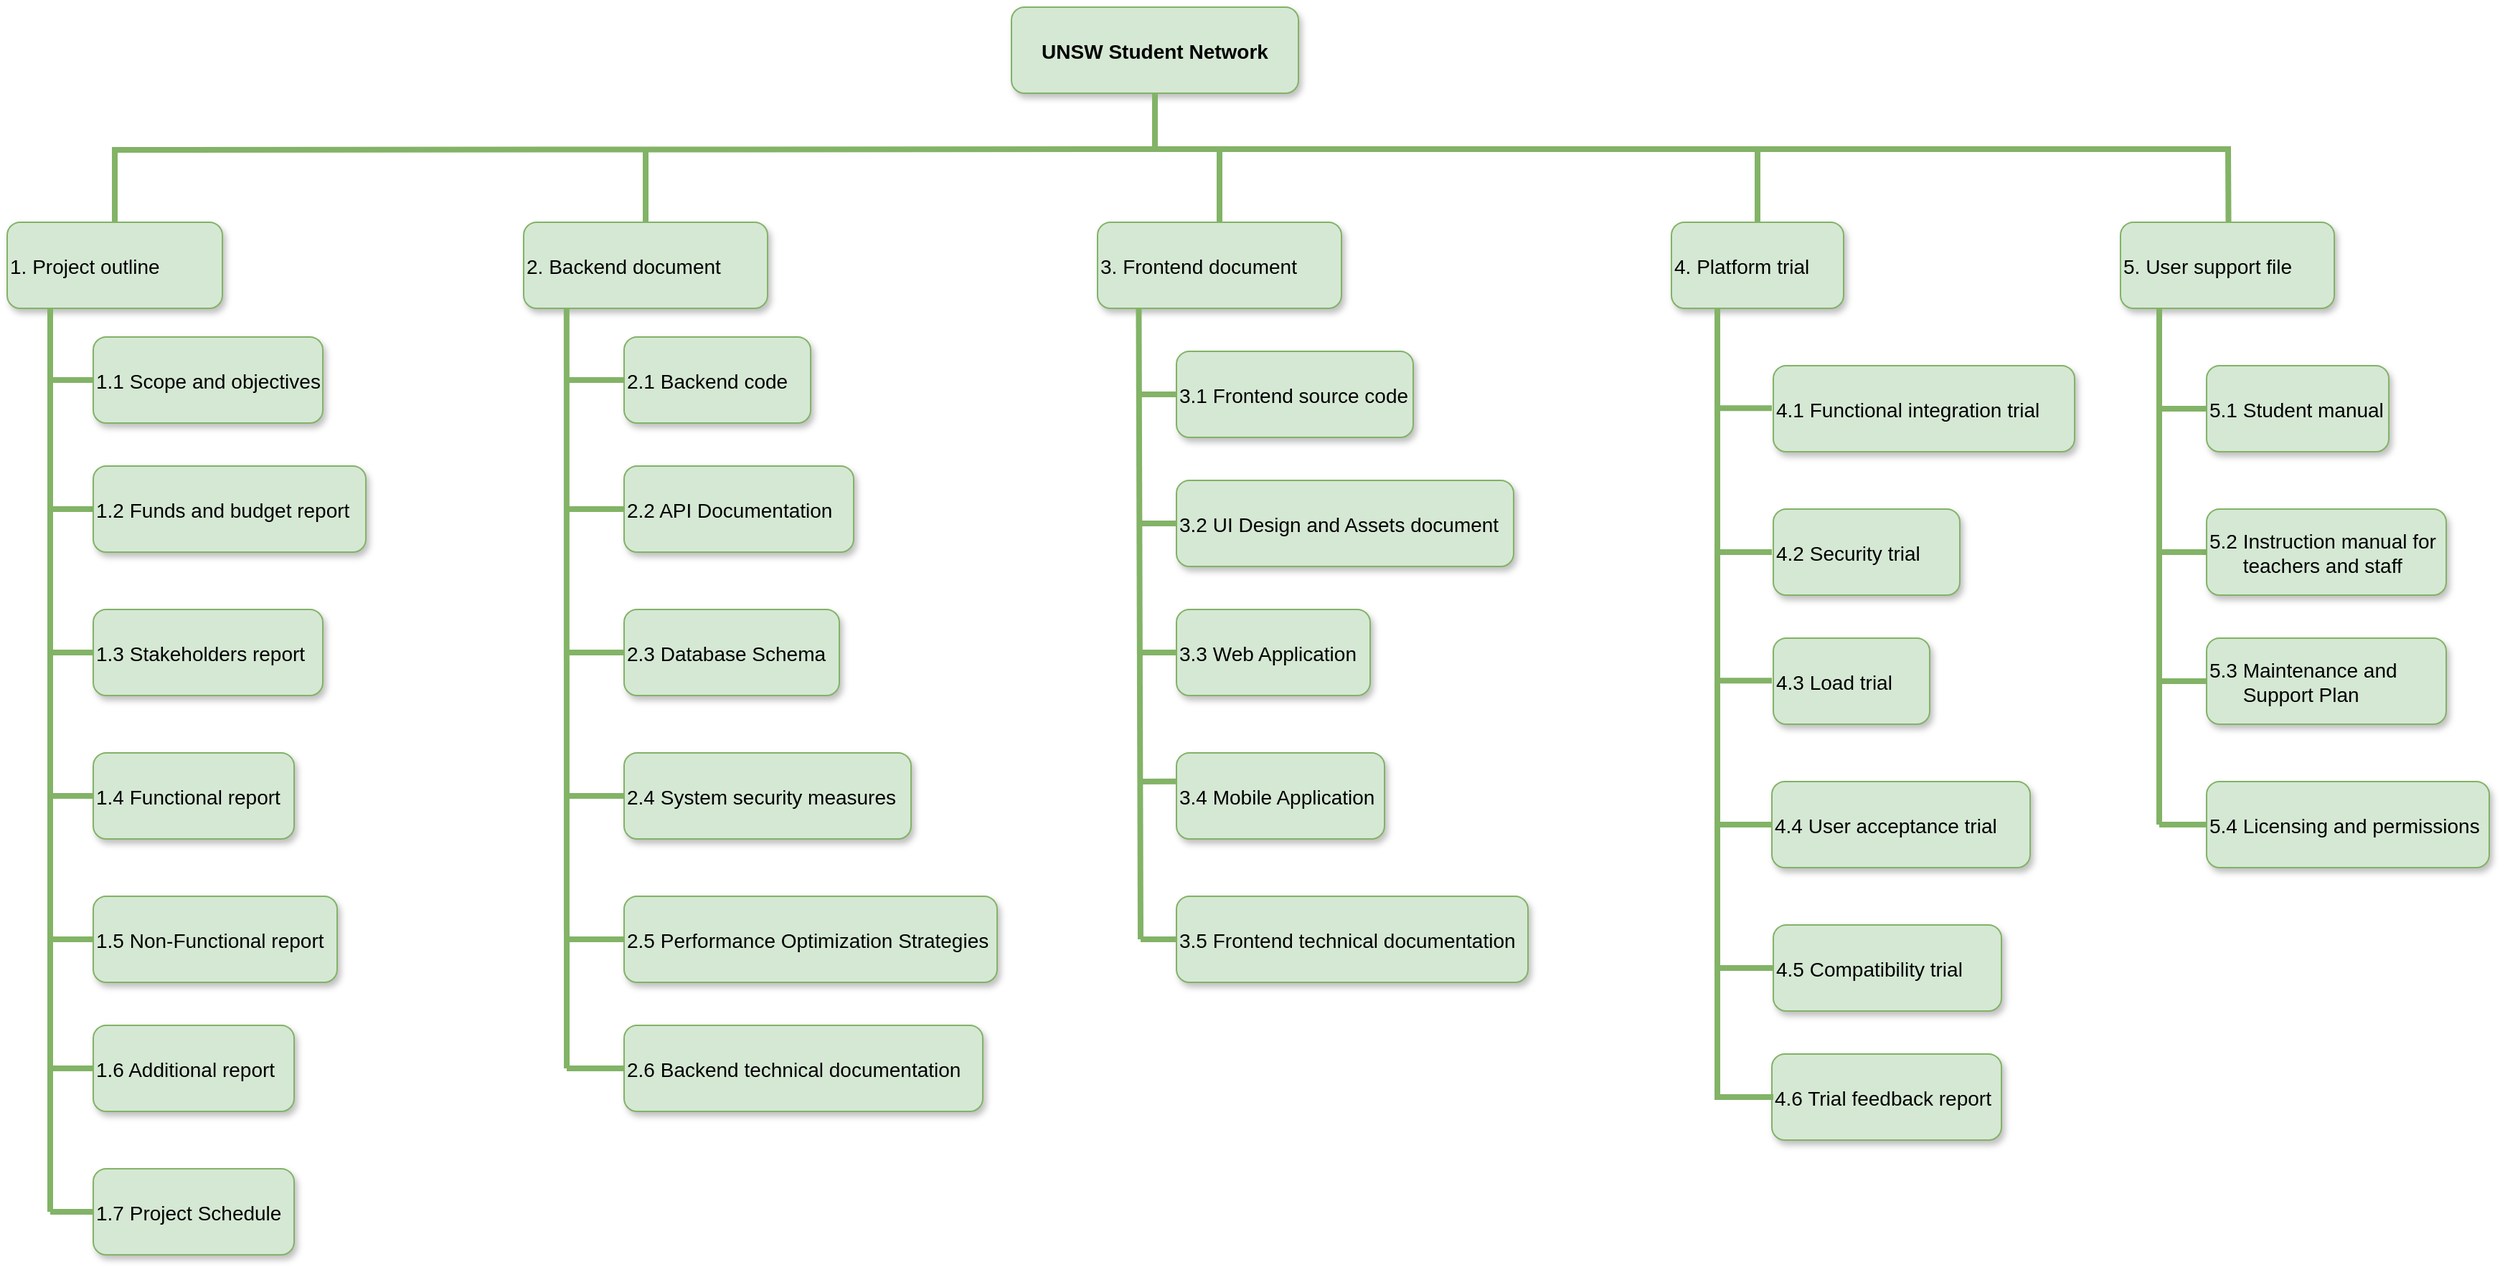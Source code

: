 <mxfile version="21.8.2" type="github">
  <diagram name="Page-1" id="97916047-d0de-89f5-080d-49f4d83e522f">
    <mxGraphModel dx="1793" dy="978" grid="1" gridSize="10" guides="1" tooltips="1" connect="1" arrows="1" fold="1" page="1" pageScale="1.5" pageWidth="1169" pageHeight="827" background="none" math="0" shadow="0">
      <root>
        <mxCell id="0" />
        <mxCell id="1" parent="0" />
        <mxCell id="2" value="UNSW Student Network" style="rounded=1;fillColor=#d5e8d4;strokeColor=#82b366;shadow=1;fontStyle=1;fontSize=14;align=center;" parent="1" vertex="1">
          <mxGeometry x="710" y="180" width="200" height="60" as="geometry" />
        </mxCell>
        <mxCell id="6" value="1. Project outline" style="rounded=1;fillColor=#d5e8d4;strokeColor=#82b366;shadow=1;fontStyle=0;fontSize=14;align=left;" parent="1" vertex="1">
          <mxGeometry x="10" y="330" width="150" height="60" as="geometry" />
        </mxCell>
        <mxCell id="spksn7wkr87Tgkmr4TmV-58" value="" style="elbow=vertical;strokeWidth=4;endArrow=none;endFill=0;fontStyle=0;strokeColor=#82b366;fillColor=#d5e8d4;exitX=0.5;exitY=1;exitDx=0;exitDy=0;edgeStyle=orthogonalEdgeStyle;align=left;" parent="1" edge="1">
          <mxGeometry x="22" y="165.5" width="100" height="100" as="geometry">
            <mxPoint x="40" y="390" as="sourcePoint" />
            <mxPoint x="40" y="1020" as="targetPoint" />
          </mxGeometry>
        </mxCell>
        <mxCell id="spksn7wkr87Tgkmr4TmV-60" value="1.1 Scope and objectives" style="rounded=1;fillColor=#d5e8d4;strokeColor=#82B366;shadow=1;fontStyle=0;fontSize=14;align=left;" parent="1" vertex="1">
          <mxGeometry x="70" y="410" width="160" height="60" as="geometry" />
        </mxCell>
        <mxCell id="spksn7wkr87Tgkmr4TmV-61" value="" style="endArrow=none;html=1;rounded=1;entryX=0;entryY=0.5;entryDx=0;entryDy=0;strokeColor=#82B366;strokeWidth=4;endFill=0;fontStyle=0;align=left;" parent="1" target="spksn7wkr87Tgkmr4TmV-60" edge="1">
          <mxGeometry width="50" height="50" relative="1" as="geometry">
            <mxPoint x="40" y="440" as="sourcePoint" />
            <mxPoint x="130" y="540" as="targetPoint" />
          </mxGeometry>
        </mxCell>
        <mxCell id="spksn7wkr87Tgkmr4TmV-63" value="" style="endArrow=none;html=1;rounded=1;entryX=0;entryY=0.5;entryDx=0;entryDy=0;strokeColor=#82B366;strokeWidth=4;endFill=0;fontStyle=0;align=left;" parent="1" target="spksn7wkr87Tgkmr4TmV-62" edge="1">
          <mxGeometry width="50" height="50" relative="1" as="geometry">
            <mxPoint x="40" y="530" as="sourcePoint" />
            <mxPoint x="100" y="450" as="targetPoint" />
          </mxGeometry>
        </mxCell>
        <mxCell id="spksn7wkr87Tgkmr4TmV-64" value="1.3 Stakeholders report" style="rounded=1;fillColor=#d5e8d4;strokeColor=#82B366;shadow=1;fontStyle=0;fontSize=14;align=left;" parent="1" vertex="1">
          <mxGeometry x="70" y="600" width="160" height="60" as="geometry" />
        </mxCell>
        <mxCell id="spksn7wkr87Tgkmr4TmV-65" value="" style="endArrow=none;html=1;rounded=1;entryX=0;entryY=0.5;entryDx=0;entryDy=0;strokeColor=#82B366;strokeWidth=4;endFill=0;fontStyle=0;align=left;" parent="1" target="spksn7wkr87Tgkmr4TmV-64" edge="1">
          <mxGeometry width="50" height="50" relative="1" as="geometry">
            <mxPoint x="40" y="630" as="sourcePoint" />
            <mxPoint x="100" y="540" as="targetPoint" />
          </mxGeometry>
        </mxCell>
        <mxCell id="spksn7wkr87Tgkmr4TmV-66" value="1.7 Project Schedule" style="rounded=1;fillColor=#d5e8d4;strokeColor=#82B366;shadow=1;fontStyle=0;fontSize=14;align=left;" parent="1" vertex="1">
          <mxGeometry x="70" y="990" width="140" height="60" as="geometry" />
        </mxCell>
        <mxCell id="spksn7wkr87Tgkmr4TmV-78" style="edgeStyle=orthogonalEdgeStyle;rounded=0;orthogonalLoop=1;jettySize=auto;html=1;exitX=0.5;exitY=1;exitDx=0;exitDy=0;fontStyle=0;align=left;" parent="1" edge="1">
          <mxGeometry relative="1" as="geometry">
            <mxPoint x="180" y="870" as="sourcePoint" />
            <mxPoint x="180" y="870" as="targetPoint" />
          </mxGeometry>
        </mxCell>
        <mxCell id="spksn7wkr87Tgkmr4TmV-86" value="3. Frontend document" style="rounded=1;fillColor=#d5e8d4;strokeColor=#82b366;shadow=1;fontStyle=0;fontSize=14;align=left;" parent="1" vertex="1">
          <mxGeometry x="770" y="330" width="170" height="60" as="geometry" />
        </mxCell>
        <mxCell id="spksn7wkr87Tgkmr4TmV-97" value="3.4 Mobile Application" style="rounded=1;fillColor=#d5e8d4;strokeColor=#82B366;shadow=1;fontStyle=0;fontSize=14;align=left;" parent="1" vertex="1">
          <mxGeometry x="825" y="700" width="145" height="60" as="geometry" />
        </mxCell>
        <mxCell id="spksn7wkr87Tgkmr4TmV-99" value="3.3 Web Application" style="rounded=1;fillColor=#d5e8d4;strokeColor=#82B366;shadow=1;fontStyle=0;fontSize=14;align=left;" parent="1" vertex="1">
          <mxGeometry x="825" y="600" width="135" height="60" as="geometry" />
        </mxCell>
        <mxCell id="spksn7wkr87Tgkmr4TmV-100" value="3.1 Frontend source code" style="rounded=1;fillColor=#d5e8d4;strokeColor=#82B366;shadow=1;fontStyle=0;fontSize=14;align=left;" parent="1" vertex="1">
          <mxGeometry x="825" y="420" width="165" height="60" as="geometry" />
        </mxCell>
        <mxCell id="spksn7wkr87Tgkmr4TmV-103" value="4. Platform trial" style="rounded=1;fillColor=#d5e8d4;strokeColor=#82b366;shadow=1;fontStyle=0;fontSize=14;align=left;" parent="1" vertex="1">
          <mxGeometry x="1170" y="330" width="120" height="60" as="geometry" />
        </mxCell>
        <mxCell id="spksn7wkr87Tgkmr4TmV-104" value="4.1 Functional integration trial" style="rounded=1;fillColor=#d5e8d4;strokeColor=#82b366;shadow=1;fontStyle=0;fontSize=14;align=left;" parent="1" vertex="1">
          <mxGeometry x="1241" y="430" width="210" height="60" as="geometry" />
        </mxCell>
        <mxCell id="spksn7wkr87Tgkmr4TmV-105" value="" style="endArrow=none;html=1;rounded=1;strokeColor=#82B366;strokeWidth=4;endFill=0;exitX=0.25;exitY=1;exitDx=0;exitDy=0;fontStyle=0;align=left;" parent="1" edge="1">
          <mxGeometry width="50" height="50" relative="1" as="geometry">
            <mxPoint x="1202" y="390" as="sourcePoint" />
            <mxPoint x="1202" y="940" as="targetPoint" />
          </mxGeometry>
        </mxCell>
        <mxCell id="spksn7wkr87Tgkmr4TmV-106" value="4.2 Security trial" style="rounded=1;fillColor=#d5e8d4;strokeColor=#82b366;shadow=1;fontStyle=0;fontSize=14;align=left;" parent="1" vertex="1">
          <mxGeometry x="1241" y="530" width="130" height="60" as="geometry" />
        </mxCell>
        <mxCell id="spksn7wkr87Tgkmr4TmV-107" value="4.3 Load trial" style="rounded=1;fillColor=#d5e8d4;strokeColor=#82b366;shadow=1;fontStyle=0;fontSize=14;align=left;" parent="1" vertex="1">
          <mxGeometry x="1241" y="620" width="109" height="60" as="geometry" />
        </mxCell>
        <mxCell id="spksn7wkr87Tgkmr4TmV-108" value="4.4 User acceptance trial" style="rounded=1;fillColor=#d5e8d4;strokeColor=#82b366;shadow=1;fontStyle=0;fontSize=14;align=left;" parent="1" vertex="1">
          <mxGeometry x="1240" y="720" width="180" height="60" as="geometry" />
        </mxCell>
        <mxCell id="spksn7wkr87Tgkmr4TmV-127" value="5. User support file" style="rounded=1;fillColor=#d5e8d4;strokeColor=#82b366;shadow=1;fontStyle=0;fontSize=14;align=left;" parent="1" vertex="1">
          <mxGeometry x="1483" y="330" width="149" height="60" as="geometry" />
        </mxCell>
        <mxCell id="spksn7wkr87Tgkmr4TmV-129" value="5.1 Student manual" style="rounded=1;fillColor=#d5e8d4;strokeColor=#82B366;shadow=1;fontStyle=0;fontSize=14;align=left;" parent="1" vertex="1">
          <mxGeometry x="1543" y="430" width="127" height="60" as="geometry" />
        </mxCell>
        <mxCell id="spksn7wkr87Tgkmr4TmV-130" value="" style="endArrow=none;html=1;rounded=1;strokeColor=#82B366;strokeWidth=4;endFill=0;fontStyle=0;align=left;" parent="1" edge="1">
          <mxGeometry width="50" height="50" relative="1" as="geometry">
            <mxPoint x="1510" y="390" as="sourcePoint" />
            <mxPoint x="1510" y="750" as="targetPoint" />
          </mxGeometry>
        </mxCell>
        <mxCell id="spksn7wkr87Tgkmr4TmV-137" value="" style="endArrow=none;html=1;rounded=1;entryX=0;entryY=0.5;entryDx=0;entryDy=0;strokeColor=#82B366;strokeWidth=4;endFill=0;fontStyle=0;align=left;" parent="1" edge="1">
          <mxGeometry width="50" height="50" relative="1" as="geometry">
            <mxPoint x="1510" y="560" as="sourcePoint" />
            <mxPoint x="1543" y="560" as="targetPoint" />
          </mxGeometry>
        </mxCell>
        <mxCell id="spksn7wkr87Tgkmr4TmV-138" value="" style="endArrow=none;html=1;rounded=1;entryX=0;entryY=0.5;entryDx=0;entryDy=0;strokeColor=#82B366;strokeWidth=4;endFill=0;fontStyle=0;align=left;" parent="1" target="spksn7wkr87Tgkmr4TmV-129" edge="1">
          <mxGeometry width="50" height="50" relative="1" as="geometry">
            <mxPoint x="1510" y="460" as="sourcePoint" />
            <mxPoint x="1583" y="890" as="targetPoint" />
          </mxGeometry>
        </mxCell>
        <mxCell id="spksn7wkr87Tgkmr4TmV-140" value="" style="endArrow=none;html=1;rounded=1;entryX=0;entryY=0.5;entryDx=0;entryDy=0;strokeColor=#82B366;strokeWidth=4;endFill=0;fontStyle=0;align=left;" parent="1" target="spksn7wkr87Tgkmr4TmV-108" edge="1">
          <mxGeometry width="50" height="50" relative="1" as="geometry">
            <mxPoint x="1200" y="750" as="sourcePoint" />
            <mxPoint x="1270" y="810" as="targetPoint" />
          </mxGeometry>
        </mxCell>
        <mxCell id="spksn7wkr87Tgkmr4TmV-141" value="" style="endArrow=none;html=1;rounded=1;entryX=0;entryY=0.5;entryDx=0;entryDy=0;strokeColor=#82B366;strokeWidth=4;endFill=0;fontStyle=0;align=left;" parent="1" edge="1">
          <mxGeometry width="50" height="50" relative="1" as="geometry">
            <mxPoint x="1200" y="649.64" as="sourcePoint" />
            <mxPoint x="1240" y="649.64" as="targetPoint" />
          </mxGeometry>
        </mxCell>
        <mxCell id="spksn7wkr87Tgkmr4TmV-142" value="" style="endArrow=none;html=1;rounded=1;entryX=0;entryY=0.5;entryDx=0;entryDy=0;strokeColor=#82B366;strokeWidth=4;endFill=0;fontStyle=0;align=left;" parent="1" edge="1">
          <mxGeometry width="50" height="50" relative="1" as="geometry">
            <mxPoint x="1200" y="560" as="sourcePoint" />
            <mxPoint x="1240" y="560" as="targetPoint" />
          </mxGeometry>
        </mxCell>
        <mxCell id="spksn7wkr87Tgkmr4TmV-143" value="" style="endArrow=none;html=1;rounded=1;entryX=0;entryY=0.5;entryDx=0;entryDy=0;strokeColor=#82B366;strokeWidth=4;endFill=0;fontStyle=0;align=left;" parent="1" edge="1">
          <mxGeometry width="50" height="50" relative="1" as="geometry">
            <mxPoint x="1200" y="459.64" as="sourcePoint" />
            <mxPoint x="1240" y="459.64" as="targetPoint" />
          </mxGeometry>
        </mxCell>
        <mxCell id="spksn7wkr87Tgkmr4TmV-147" value="" style="endArrow=none;html=1;rounded=0;strokeColor=#82B366;endFill=0;strokeWidth=4;exitX=0.5;exitY=1;exitDx=0;exitDy=0;edgeStyle=orthogonalEdgeStyle;align=left;entryX=0.5;entryY=0;entryDx=0;entryDy=0;" parent="1" target="6" edge="1">
          <mxGeometry width="50" height="50" relative="1" as="geometry">
            <mxPoint x="810" y="279" as="sourcePoint" />
            <mxPoint x="85" y="350" as="targetPoint" />
          </mxGeometry>
        </mxCell>
        <mxCell id="HMT50Ie3Nu9b8irFiOJ8-11" value="3.2 UI Design and Assets document" style="rounded=1;fillColor=#d5e8d4;strokeColor=#82B366;shadow=1;fontStyle=0;fontSize=14;align=left;" parent="1" vertex="1">
          <mxGeometry x="825" y="510" width="235" height="60" as="geometry" />
        </mxCell>
        <mxCell id="HMT50Ie3Nu9b8irFiOJ8-21" value="4.5 Compatibility trial" style="rounded=1;fillColor=#d5e8d4;strokeColor=#82b366;shadow=1;fontStyle=0;fontSize=14;align=left;" parent="1" vertex="1">
          <mxGeometry x="1241" y="820" width="159" height="60" as="geometry" />
        </mxCell>
        <mxCell id="HMT50Ie3Nu9b8irFiOJ8-23" value="" style="endArrow=none;html=1;rounded=1;entryX=0;entryY=0.5;entryDx=0;entryDy=0;strokeColor=#82B366;strokeWidth=4;endFill=0;fontStyle=0;align=left;" parent="1" target="HMT50Ie3Nu9b8irFiOJ8-21" edge="1">
          <mxGeometry width="50" height="50" relative="1" as="geometry">
            <mxPoint x="1200" y="850" as="sourcePoint" />
            <mxPoint x="1250" y="760" as="targetPoint" />
          </mxGeometry>
        </mxCell>
        <mxCell id="HMT50Ie3Nu9b8irFiOJ8-24" value="4.6 Trial feedback report" style="rounded=1;fillColor=#d5e8d4;strokeColor=#82b366;shadow=1;fontStyle=0;fontSize=14;align=left;" parent="1" vertex="1">
          <mxGeometry x="1240" y="910" width="160" height="60" as="geometry" />
        </mxCell>
        <mxCell id="HMT50Ie3Nu9b8irFiOJ8-25" value="" style="endArrow=none;html=1;rounded=1;entryX=0;entryY=0.5;entryDx=0;entryDy=0;strokeColor=#82B366;strokeWidth=4;endFill=0;fontStyle=0;align=left;" parent="1" edge="1">
          <mxGeometry width="50" height="50" relative="1" as="geometry">
            <mxPoint x="1200" y="940" as="sourcePoint" />
            <mxPoint x="1241" y="940" as="targetPoint" />
          </mxGeometry>
        </mxCell>
        <mxCell id="UxzOdiLZp154J1V549cc-6" value="1.4 Functional report" style="rounded=1;fillColor=#d5e8d4;strokeColor=#82B366;shadow=1;fontStyle=0;fontSize=14;align=left;" parent="1" vertex="1">
          <mxGeometry x="70" y="700" width="140" height="60" as="geometry" />
        </mxCell>
        <mxCell id="UxzOdiLZp154J1V549cc-7" value="1.5 Non-Functional report" style="rounded=1;fillColor=#d5e8d4;strokeColor=#82B366;shadow=1;fontStyle=0;fontSize=14;align=left;" parent="1" vertex="1">
          <mxGeometry x="70" y="800" width="170" height="60" as="geometry" />
        </mxCell>
        <mxCell id="UxzOdiLZp154J1V549cc-8" value="1.6 Additional report" style="rounded=1;fillColor=#d5e8d4;strokeColor=#82B366;shadow=1;fontStyle=0;fontSize=14;align=left;" parent="1" vertex="1">
          <mxGeometry x="70" y="890" width="140" height="60" as="geometry" />
        </mxCell>
        <mxCell id="eRo0hpybtUEbokPi4bz--6" value="2. Backend document" style="rounded=1;fillColor=#d5e8d4;strokeColor=#82b366;shadow=1;fontStyle=0;fontSize=14;align=left;" vertex="1" parent="1">
          <mxGeometry x="370" y="330" width="170" height="60" as="geometry" />
        </mxCell>
        <mxCell id="eRo0hpybtUEbokPi4bz--7" value="2.1 Backend code" style="rounded=1;fillColor=#d5e8d4;strokeColor=#82b366;shadow=1;fontStyle=0;fontSize=14;align=left;" vertex="1" parent="1">
          <mxGeometry x="440" y="410" width="130" height="60" as="geometry" />
        </mxCell>
        <mxCell id="eRo0hpybtUEbokPi4bz--8" value="2.2 API Documentation" style="rounded=1;fillColor=#d5e8d4;strokeColor=#82b366;shadow=1;fontStyle=0;fontSize=14;align=left;" vertex="1" parent="1">
          <mxGeometry x="440" y="500" width="160" height="60" as="geometry" />
        </mxCell>
        <mxCell id="eRo0hpybtUEbokPi4bz--9" value="2.3 Database Schema " style="rounded=1;fillColor=#d5e8d4;strokeColor=#82b366;shadow=1;fontStyle=0;fontSize=14;align=left;" vertex="1" parent="1">
          <mxGeometry x="440" y="600" width="150" height="60" as="geometry" />
        </mxCell>
        <mxCell id="eRo0hpybtUEbokPi4bz--10" value="2.4 System security measures" style="rounded=1;fillColor=#d5e8d4;strokeColor=#82b366;shadow=1;fontStyle=0;fontSize=14;align=left;" vertex="1" parent="1">
          <mxGeometry x="440" y="700" width="200" height="60" as="geometry" />
        </mxCell>
        <mxCell id="eRo0hpybtUEbokPi4bz--12" value="2.5 Performance Optimization Strategies" style="rounded=1;fillColor=#d5e8d4;strokeColor=#82b366;shadow=1;fontStyle=0;fontSize=14;align=left;" vertex="1" parent="1">
          <mxGeometry x="440" y="800" width="260" height="60" as="geometry" />
        </mxCell>
        <mxCell id="eRo0hpybtUEbokPi4bz--15" value="2.6 Backend technical documentation" style="rounded=1;fillColor=#d5e8d4;strokeColor=#82b366;shadow=1;fontStyle=0;fontSize=14;align=left;" vertex="1" parent="1">
          <mxGeometry x="440" y="890" width="250" height="60" as="geometry" />
        </mxCell>
        <mxCell id="eRo0hpybtUEbokPi4bz--16" value="3.5 Frontend technical documentation" style="rounded=1;fillColor=#d5e8d4;strokeColor=#82b366;shadow=1;fontStyle=0;fontSize=14;align=left;" vertex="1" parent="1">
          <mxGeometry x="825" y="800" width="245" height="60" as="geometry" />
        </mxCell>
        <mxCell id="eRo0hpybtUEbokPi4bz--17" value="" style="endArrow=none;html=1;rounded=0;entryX=0.176;entryY=1;entryDx=0;entryDy=0;entryPerimeter=0;strokeColor=#82B366;strokeWidth=4;endFill=0;" edge="1" parent="1" target="eRo0hpybtUEbokPi4bz--6">
          <mxGeometry width="50" height="50" relative="1" as="geometry">
            <mxPoint x="400" y="920" as="sourcePoint" />
            <mxPoint x="810" y="600" as="targetPoint" />
          </mxGeometry>
        </mxCell>
        <mxCell id="eRo0hpybtUEbokPi4bz--19" value="" style="endArrow=none;html=1;rounded=1;entryX=0;entryY=0.5;entryDx=0;entryDy=0;strokeColor=#82B366;strokeWidth=4;endFill=0;fontStyle=0;align=left;" edge="1" parent="1" target="eRo0hpybtUEbokPi4bz--7">
          <mxGeometry width="50" height="50" relative="1" as="geometry">
            <mxPoint x="400" y="440" as="sourcePoint" />
            <mxPoint x="340" y="470" as="targetPoint" />
          </mxGeometry>
        </mxCell>
        <mxCell id="eRo0hpybtUEbokPi4bz--20" value="" style="endArrow=none;html=1;rounded=1;entryX=0;entryY=0.5;entryDx=0;entryDy=0;strokeColor=#82B366;strokeWidth=4;endFill=0;fontStyle=0;align=left;exitX=0;exitY=0.5;exitDx=0;exitDy=0;" edge="1" parent="1" source="spksn7wkr87Tgkmr4TmV-62">
          <mxGeometry width="50" height="50" relative="1" as="geometry">
            <mxPoint x="440" y="530" as="sourcePoint" />
            <mxPoint x="220" y="510" as="targetPoint" />
          </mxGeometry>
        </mxCell>
        <mxCell id="eRo0hpybtUEbokPi4bz--21" value="" style="endArrow=none;html=1;rounded=1;strokeColor=#82B366;strokeWidth=4;endFill=0;fontStyle=0;align=left;exitX=0;exitY=0.5;exitDx=0;exitDy=0;" edge="1" parent="1" source="eRo0hpybtUEbokPi4bz--8">
          <mxGeometry width="50" height="50" relative="1" as="geometry">
            <mxPoint x="500" y="580" as="sourcePoint" />
            <mxPoint x="400" y="530" as="targetPoint" />
          </mxGeometry>
        </mxCell>
        <mxCell id="spksn7wkr87Tgkmr4TmV-62" value="1.2 Funds and budget report" style="rounded=1;fillColor=#d5e8d4;strokeColor=#82B366;shadow=1;fontStyle=0;fontSize=14;align=left;" parent="1" vertex="1">
          <mxGeometry x="70" y="500" width="190" height="60" as="geometry" />
        </mxCell>
        <mxCell id="eRo0hpybtUEbokPi4bz--22" value="" style="endArrow=none;html=1;rounded=1;strokeColor=#82B366;strokeWidth=4;endFill=0;fontStyle=0;align=left;exitX=0;exitY=0.5;exitDx=0;exitDy=0;" edge="1" parent="1" source="eRo0hpybtUEbokPi4bz--9">
          <mxGeometry width="50" height="50" relative="1" as="geometry">
            <mxPoint x="450" y="540" as="sourcePoint" />
            <mxPoint x="400" y="630" as="targetPoint" />
          </mxGeometry>
        </mxCell>
        <mxCell id="eRo0hpybtUEbokPi4bz--23" value="" style="endArrow=none;html=1;rounded=1;strokeColor=#82B366;strokeWidth=4;endFill=0;fontStyle=0;align=left;exitX=0;exitY=0.5;exitDx=0;exitDy=0;" edge="1" parent="1" source="eRo0hpybtUEbokPi4bz--10">
          <mxGeometry width="50" height="50" relative="1" as="geometry">
            <mxPoint x="460" y="550" as="sourcePoint" />
            <mxPoint x="400" y="730" as="targetPoint" />
          </mxGeometry>
        </mxCell>
        <mxCell id="eRo0hpybtUEbokPi4bz--24" value="" style="endArrow=none;html=1;rounded=1;strokeColor=#82B366;strokeWidth=4;endFill=0;fontStyle=0;align=left;exitX=0;exitY=0.5;exitDx=0;exitDy=0;" edge="1" parent="1" source="eRo0hpybtUEbokPi4bz--12">
          <mxGeometry width="50" height="50" relative="1" as="geometry">
            <mxPoint x="470" y="560" as="sourcePoint" />
            <mxPoint x="400" y="830" as="targetPoint" />
          </mxGeometry>
        </mxCell>
        <mxCell id="eRo0hpybtUEbokPi4bz--25" value="" style="endArrow=none;html=1;rounded=1;strokeColor=#82B366;strokeWidth=4;endFill=0;fontStyle=0;align=left;exitX=0;exitY=0.5;exitDx=0;exitDy=0;" edge="1" parent="1" source="eRo0hpybtUEbokPi4bz--15">
          <mxGeometry width="50" height="50" relative="1" as="geometry">
            <mxPoint x="480" y="570" as="sourcePoint" />
            <mxPoint x="400" y="920" as="targetPoint" />
          </mxGeometry>
        </mxCell>
        <mxCell id="eRo0hpybtUEbokPi4bz--29" value="" style="endArrow=none;html=1;rounded=1;strokeColor=#82B366;strokeWidth=4;endFill=0;fontStyle=0;align=left;exitX=0.5;exitY=0;exitDx=0;exitDy=0;" edge="1" parent="1" source="eRo0hpybtUEbokPi4bz--6">
          <mxGeometry width="50" height="50" relative="1" as="geometry">
            <mxPoint x="310" y="320" as="sourcePoint" />
            <mxPoint x="455" y="280" as="targetPoint" />
          </mxGeometry>
        </mxCell>
        <mxCell id="eRo0hpybtUEbokPi4bz--30" value="" style="endArrow=none;html=1;rounded=1;entryX=0.5;entryY=1;entryDx=0;entryDy=0;strokeColor=#82B366;strokeWidth=4;endFill=0;fontStyle=0;align=left;" edge="1" parent="1" target="2">
          <mxGeometry width="50" height="50" relative="1" as="geometry">
            <mxPoint x="810" y="280" as="sourcePoint" />
            <mxPoint x="750" y="310" as="targetPoint" />
          </mxGeometry>
        </mxCell>
        <mxCell id="eRo0hpybtUEbokPi4bz--31" value="" style="endArrow=none;html=1;rounded=1;strokeColor=#82B366;strokeWidth=4;endFill=0;fontStyle=0;align=left;" edge="1" parent="1">
          <mxGeometry width="50" height="50" relative="1" as="geometry">
            <mxPoint x="1560" y="279" as="sourcePoint" />
            <mxPoint x="810" y="279" as="targetPoint" />
          </mxGeometry>
        </mxCell>
        <mxCell id="eRo0hpybtUEbokPi4bz--32" value="" style="endArrow=none;html=1;rounded=1;entryX=0.5;entryY=0;entryDx=0;entryDy=0;strokeColor=#82B366;strokeWidth=4;endFill=0;fontStyle=0;align=left;" edge="1" parent="1">
          <mxGeometry width="50" height="50" relative="1" as="geometry">
            <mxPoint x="1558" y="280" as="sourcePoint" />
            <mxPoint x="1558.25" y="330" as="targetPoint" />
          </mxGeometry>
        </mxCell>
        <mxCell id="eRo0hpybtUEbokPi4bz--33" value="" style="endArrow=none;html=1;rounded=1;strokeColor=#82B366;strokeWidth=4;endFill=0;fontStyle=0;align=left;exitX=0.5;exitY=0;exitDx=0;exitDy=0;" edge="1" parent="1" source="spksn7wkr87Tgkmr4TmV-86">
          <mxGeometry width="50" height="50" relative="1" as="geometry">
            <mxPoint x="450" y="520" as="sourcePoint" />
            <mxPoint x="855" y="280" as="targetPoint" />
          </mxGeometry>
        </mxCell>
        <mxCell id="eRo0hpybtUEbokPi4bz--34" value="" style="endArrow=none;html=1;rounded=1;strokeColor=#82B366;strokeWidth=4;endFill=0;fontStyle=0;align=left;exitX=0.5;exitY=0;exitDx=0;exitDy=0;" edge="1" parent="1" source="spksn7wkr87Tgkmr4TmV-103">
          <mxGeometry width="50" height="50" relative="1" as="geometry">
            <mxPoint x="1109" y="440" as="sourcePoint" />
            <mxPoint x="1230" y="280" as="targetPoint" />
          </mxGeometry>
        </mxCell>
        <mxCell id="eRo0hpybtUEbokPi4bz--35" value="" style="endArrow=none;html=1;rounded=0;entryX=0.169;entryY=1.002;entryDx=0;entryDy=0;entryPerimeter=0;strokeColor=#82B366;strokeWidth=4;endFill=0;" edge="1" parent="1" target="spksn7wkr87Tgkmr4TmV-86">
          <mxGeometry width="50" height="50" relative="1" as="geometry">
            <mxPoint x="800" y="830" as="sourcePoint" />
            <mxPoint x="740" y="410" as="targetPoint" />
          </mxGeometry>
        </mxCell>
        <mxCell id="eRo0hpybtUEbokPi4bz--36" value="" style="endArrow=none;html=1;rounded=1;strokeColor=#82B366;strokeWidth=4;endFill=0;fontStyle=0;align=left;entryX=0;entryY=0.5;entryDx=0;entryDy=0;" edge="1" parent="1" target="spksn7wkr87Tgkmr4TmV-100">
          <mxGeometry width="50" height="50" relative="1" as="geometry">
            <mxPoint x="800" y="450" as="sourcePoint" />
            <mxPoint x="760" y="500" as="targetPoint" />
          </mxGeometry>
        </mxCell>
        <mxCell id="eRo0hpybtUEbokPi4bz--37" value="" style="endArrow=none;html=1;rounded=1;strokeColor=#82B366;strokeWidth=4;endFill=0;fontStyle=0;align=left;entryX=0;entryY=0.5;entryDx=0;entryDy=0;" edge="1" parent="1" target="HMT50Ie3Nu9b8irFiOJ8-11">
          <mxGeometry width="50" height="50" relative="1" as="geometry">
            <mxPoint x="800" y="540" as="sourcePoint" />
            <mxPoint x="835" y="460" as="targetPoint" />
          </mxGeometry>
        </mxCell>
        <mxCell id="eRo0hpybtUEbokPi4bz--38" value="" style="endArrow=none;html=1;rounded=1;strokeColor=#82B366;strokeWidth=4;endFill=0;fontStyle=0;align=left;entryX=0;entryY=0.5;entryDx=0;entryDy=0;" edge="1" parent="1" target="spksn7wkr87Tgkmr4TmV-99">
          <mxGeometry width="50" height="50" relative="1" as="geometry">
            <mxPoint x="800" y="630" as="sourcePoint" />
            <mxPoint x="845" y="470" as="targetPoint" />
          </mxGeometry>
        </mxCell>
        <mxCell id="eRo0hpybtUEbokPi4bz--39" value="" style="endArrow=none;html=1;rounded=1;strokeColor=#82B366;strokeWidth=4;endFill=0;fontStyle=0;align=left;entryX=0.002;entryY=0.331;entryDx=0;entryDy=0;entryPerimeter=0;" edge="1" parent="1" target="spksn7wkr87Tgkmr4TmV-97">
          <mxGeometry width="50" height="50" relative="1" as="geometry">
            <mxPoint x="800" y="720" as="sourcePoint" />
            <mxPoint x="855" y="480" as="targetPoint" />
          </mxGeometry>
        </mxCell>
        <mxCell id="eRo0hpybtUEbokPi4bz--40" value="" style="endArrow=none;html=1;rounded=1;strokeColor=#82B366;strokeWidth=4;endFill=0;fontStyle=0;align=left;entryX=0;entryY=0.5;entryDx=0;entryDy=0;" edge="1" parent="1" target="eRo0hpybtUEbokPi4bz--16">
          <mxGeometry width="50" height="50" relative="1" as="geometry">
            <mxPoint x="800" y="830" as="sourcePoint" />
            <mxPoint x="865" y="490" as="targetPoint" />
          </mxGeometry>
        </mxCell>
        <mxCell id="eRo0hpybtUEbokPi4bz--43" value="" style="endArrow=none;html=1;rounded=1;entryX=0;entryY=0.5;entryDx=0;entryDy=0;strokeColor=#82B366;strokeWidth=4;endFill=0;fontStyle=0;align=left;" edge="1" parent="1" target="UxzOdiLZp154J1V549cc-6">
          <mxGeometry width="50" height="50" relative="1" as="geometry">
            <mxPoint x="40" y="730" as="sourcePoint" />
            <mxPoint x="80" y="640" as="targetPoint" />
          </mxGeometry>
        </mxCell>
        <mxCell id="eRo0hpybtUEbokPi4bz--44" value="" style="endArrow=none;html=1;rounded=1;entryX=0;entryY=0.5;entryDx=0;entryDy=0;strokeColor=#82B366;strokeWidth=4;endFill=0;fontStyle=0;align=left;" edge="1" parent="1" target="UxzOdiLZp154J1V549cc-7">
          <mxGeometry width="50" height="50" relative="1" as="geometry">
            <mxPoint x="40" y="830" as="sourcePoint" />
            <mxPoint x="90" y="650" as="targetPoint" />
          </mxGeometry>
        </mxCell>
        <mxCell id="eRo0hpybtUEbokPi4bz--45" value="" style="endArrow=none;html=1;rounded=1;entryX=0;entryY=0.5;entryDx=0;entryDy=0;strokeColor=#82B366;strokeWidth=4;endFill=0;fontStyle=0;align=left;" edge="1" parent="1" target="UxzOdiLZp154J1V549cc-8">
          <mxGeometry width="50" height="50" relative="1" as="geometry">
            <mxPoint x="40" y="920" as="sourcePoint" />
            <mxPoint x="100" y="660" as="targetPoint" />
          </mxGeometry>
        </mxCell>
        <mxCell id="eRo0hpybtUEbokPi4bz--46" value="" style="endArrow=none;html=1;rounded=1;entryX=0;entryY=0.5;entryDx=0;entryDy=0;strokeColor=#82B366;strokeWidth=4;endFill=0;fontStyle=0;align=left;" edge="1" parent="1" target="spksn7wkr87Tgkmr4TmV-66">
          <mxGeometry width="50" height="50" relative="1" as="geometry">
            <mxPoint x="40" y="1020" as="sourcePoint" />
            <mxPoint x="110" y="670" as="targetPoint" />
          </mxGeometry>
        </mxCell>
        <mxCell id="eRo0hpybtUEbokPi4bz--48" value="5.2 Instruction manual for &#xa;      teachers and staff" style="rounded=1;fillColor=#d5e8d4;strokeColor=#82B366;shadow=1;fontStyle=0;fontSize=14;align=left;" vertex="1" parent="1">
          <mxGeometry x="1543" y="530" width="167" height="60" as="geometry" />
        </mxCell>
        <mxCell id="eRo0hpybtUEbokPi4bz--49" value="5.3 Maintenance and &#xa;      Support Plan" style="rounded=1;fillColor=#d5e8d4;strokeColor=#82B366;shadow=1;fontStyle=0;fontSize=14;align=left;" vertex="1" parent="1">
          <mxGeometry x="1543" y="620" width="167" height="60" as="geometry" />
        </mxCell>
        <mxCell id="eRo0hpybtUEbokPi4bz--51" value="" style="endArrow=none;html=1;rounded=1;entryX=0;entryY=0.5;entryDx=0;entryDy=0;strokeColor=#82B366;strokeWidth=4;endFill=0;fontStyle=0;align=left;" edge="1" parent="1" target="eRo0hpybtUEbokPi4bz--49">
          <mxGeometry width="50" height="50" relative="1" as="geometry">
            <mxPoint x="1510" y="650" as="sourcePoint" />
            <mxPoint x="1553" y="570" as="targetPoint" />
          </mxGeometry>
        </mxCell>
        <mxCell id="eRo0hpybtUEbokPi4bz--52" value="5.4 Licensing and permissions" style="rounded=1;fillColor=#d5e8d4;strokeColor=#82B366;shadow=1;fontStyle=0;fontSize=14;align=left;" vertex="1" parent="1">
          <mxGeometry x="1543" y="720" width="197" height="60" as="geometry" />
        </mxCell>
        <mxCell id="eRo0hpybtUEbokPi4bz--53" value="" style="endArrow=none;html=1;rounded=1;entryX=0;entryY=0.5;entryDx=0;entryDy=0;strokeColor=#82B366;strokeWidth=4;endFill=0;fontStyle=0;align=left;" edge="1" parent="1" target="eRo0hpybtUEbokPi4bz--52">
          <mxGeometry width="50" height="50" relative="1" as="geometry">
            <mxPoint x="1510" y="750" as="sourcePoint" />
            <mxPoint x="1553" y="660" as="targetPoint" />
          </mxGeometry>
        </mxCell>
      </root>
    </mxGraphModel>
  </diagram>
</mxfile>

